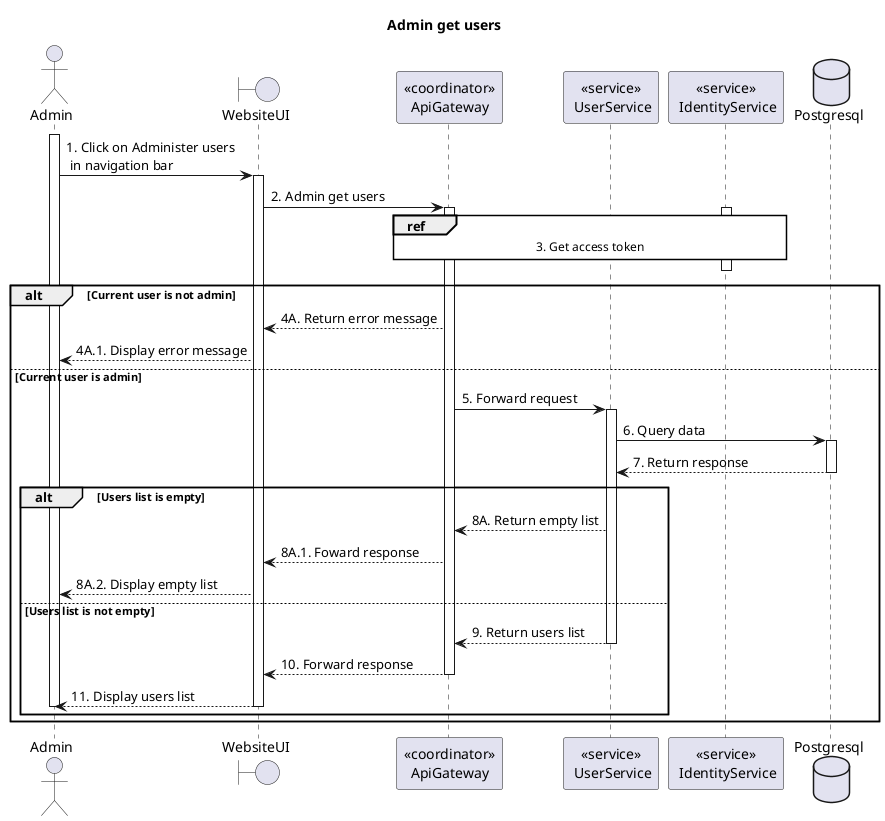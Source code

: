 @startuml Sequence
title "Admin get users"
' Style section
<style>
  sequenceDiagram {
    reference {
      BackGroundColor white
    }
}
</style>

actor Admin
activate Admin

boundary WebsiteUI
participant "<<coordinator>>\nApiGateway" as ApiGateway
participant "<<service>>\n UserService" as UserService
participant "<<service>>\n IdentityService" as IdentityService
database Postgresql

Admin -> WebsiteUI ++: 1. Click on Administer users\n in navigation bar

WebsiteUI -> ApiGateway ++: 2. Admin get users

activate IdentityService
ref over ApiGateway, IdentityService: 3. Get access token
ApiGateway -[hidden]-> IdentityService
deactivate IdentityService

alt Current user is not admin
    WebsiteUI <-- ApiGateway: 4A. Return error message
    Admin <-- WebsiteUI: 4A.1. Display error message
else Current user is admin
    ApiGateway -> UserService ++: 5. Forward request
    UserService -> Postgresql ++: 6. Query data
    UserService <-- Postgresql--: 7. Return response
    alt Users list is empty
        ApiGateway <-- UserService: 8A. Return empty list
        WebsiteUI <-- ApiGateway: 8A.1. Foward response
        Admin <-- WebsiteUI: 8A.2. Display empty list
    else Users list is not empty
        ApiGateway <-- UserService--: 9. Return users list
        WebsiteUI <-- ApiGateway--: 10. Forward response
        Admin <-- WebsiteUI--: 11. Display users list
        deactivate Admin
    end alt
end alt

@enduml
